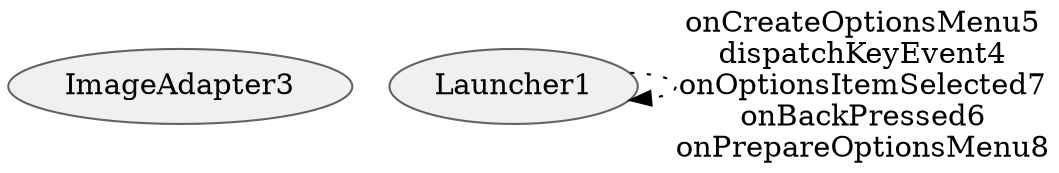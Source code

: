 digraph {
fontname="Helvetica";
node[style="filled,solid", colorscheme=greys3, fillcolor=1, color=3];
ImageAdapter3;
Launcher1;
Launcher1 -> Launcher1[label="onCreateOptionsMenu5
dispatchKeyEvent4
onOptionsItemSelected7
onBackPressed6
onPrepareOptionsMenu8",style=dotted];
}
